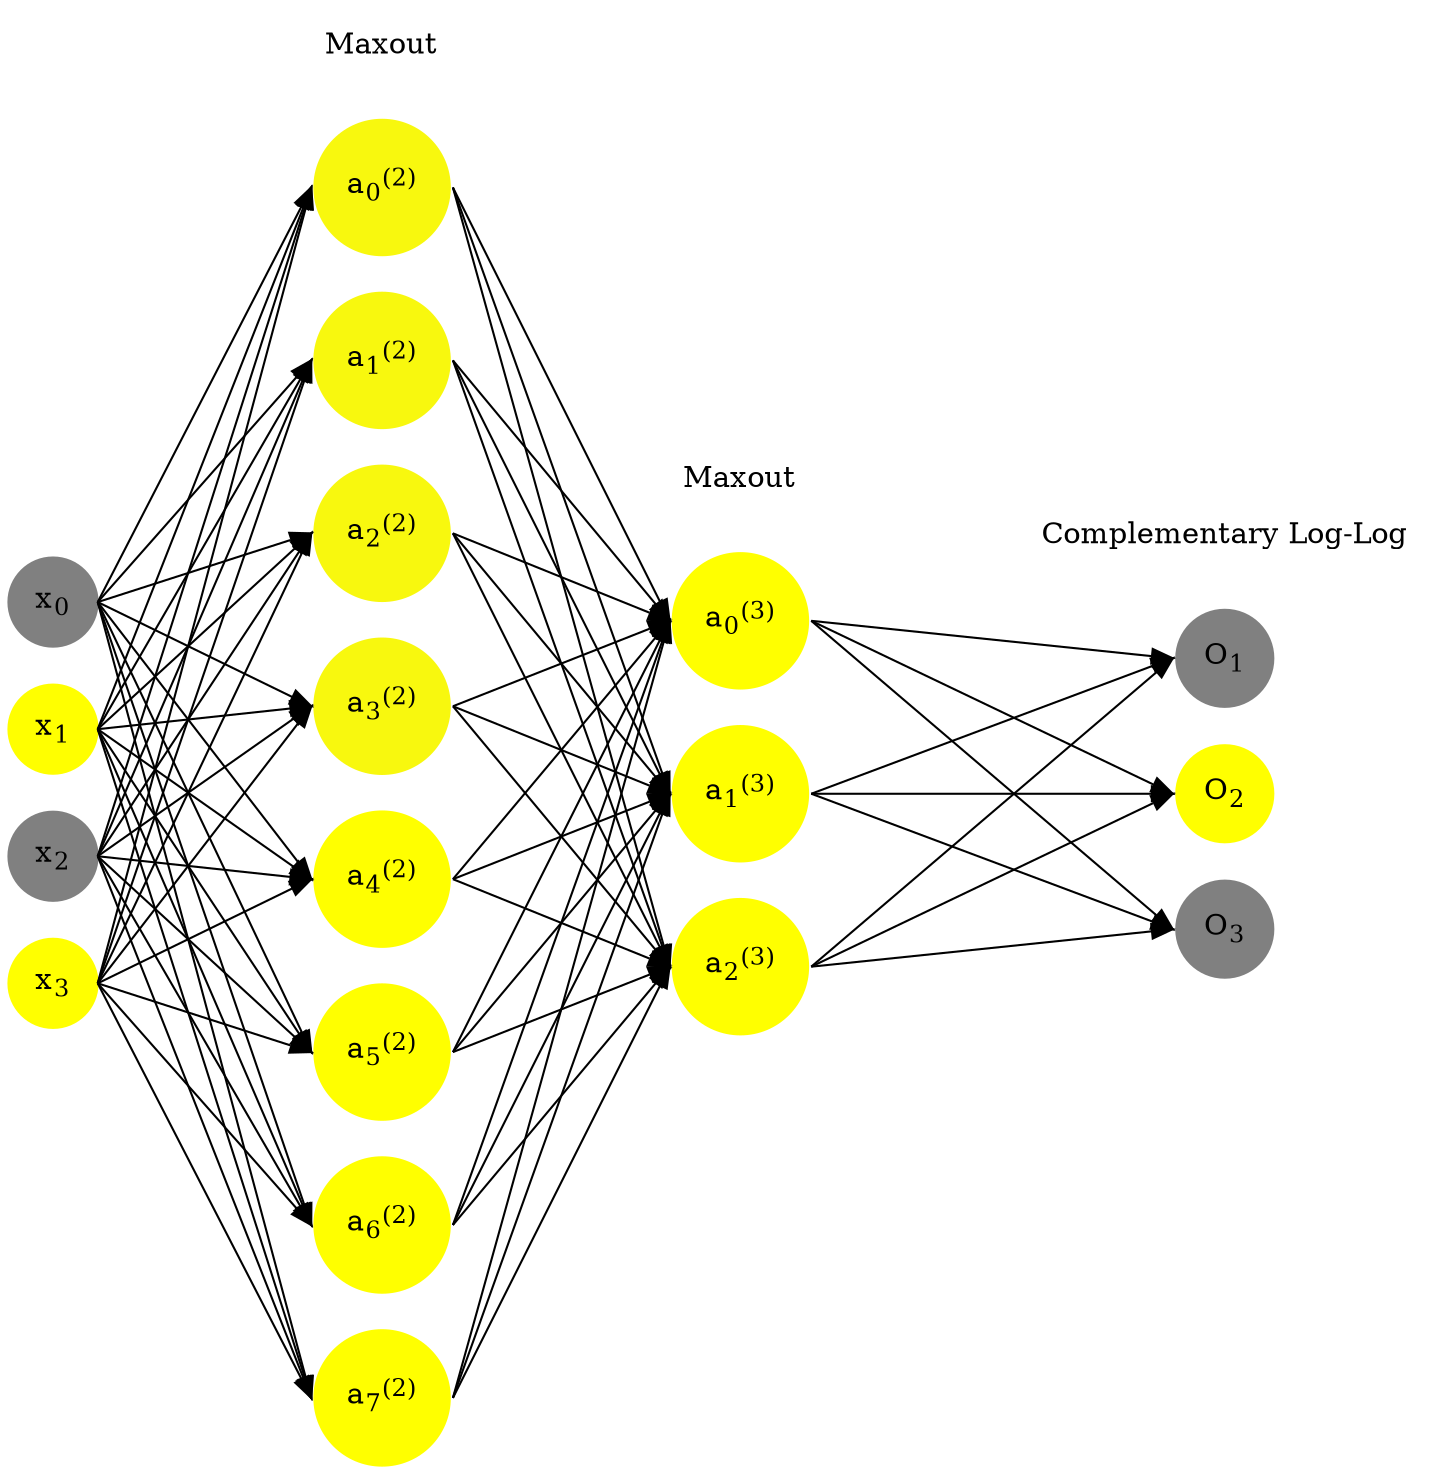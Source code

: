 digraph G {
	rankdir = LR;
	splines=false;
	edge[style=invis];
	ranksep= 1.4;
	{
	node [shape=circle, color="0.1667, 0.0, 0.5", style=filled, fillcolor="0.1667, 0.0, 0.5"];
	x0 [label=<x<sub>0</sub>>];
	}
	{
	node [shape=circle, color="0.1667, 1.0, 1.0", style=filled, fillcolor="0.1667, 1.0, 1.0"];
	x1 [label=<x<sub>1</sub>>];
	}
	{
	node [shape=circle, color="0.1667, 0.0, 0.5", style=filled, fillcolor="0.1667, 0.0, 0.5"];
	x2 [label=<x<sub>2</sub>>];
	}
	{
	node [shape=circle, color="0.1667, 1.0, 1.0", style=filled, fillcolor="0.1667, 1.0, 1.0"];
	x3 [label=<x<sub>3</sub>>];
	}
	{
	node [shape=circle, color="0.1667, 0.941022, 0.970511", style=filled, fillcolor="0.1667, 0.941022, 0.970511"];
	a02 [label=<a<sub>0</sub><sup>(2)</sup>>];
	}
	{
	node [shape=circle, color="0.1667, 0.941022, 0.970511", style=filled, fillcolor="0.1667, 0.941022, 0.970511"];
	a12 [label=<a<sub>1</sub><sup>(2)</sup>>];
	}
	{
	node [shape=circle, color="0.1667, 0.941022, 0.970511", style=filled, fillcolor="0.1667, 0.941022, 0.970511"];
	a22 [label=<a<sub>2</sub><sup>(2)</sup>>];
	}
	{
	node [shape=circle, color="0.1667, 0.941022, 0.970511", style=filled, fillcolor="0.1667, 0.941022, 0.970511"];
	a32 [label=<a<sub>3</sub><sup>(2)</sup>>];
	}
	{
	node [shape=circle, color="0.1667, 1.614599, 1.307300", style=filled, fillcolor="0.1667, 1.614599, 1.307300"];
	a42 [label=<a<sub>4</sub><sup>(2)</sup>>];
	}
	{
	node [shape=circle, color="0.1667, 1.614599, 1.307300", style=filled, fillcolor="0.1667, 1.614599, 1.307300"];
	a52 [label=<a<sub>5</sub><sup>(2)</sup>>];
	}
	{
	node [shape=circle, color="0.1667, 1.614599, 1.307300", style=filled, fillcolor="0.1667, 1.614599, 1.307300"];
	a62 [label=<a<sub>6</sub><sup>(2)</sup>>];
	}
	{
	node [shape=circle, color="0.1667, 1.614599, 1.307300", style=filled, fillcolor="0.1667, 1.614599, 1.307300"];
	a72 [label=<a<sub>7</sub><sup>(2)</sup>>];
	}
	{
	node [shape=circle, color="0.1667, 1.214869, 1.107435", style=filled, fillcolor="0.1667, 1.214869, 1.107435"];
	a03 [label=<a<sub>0</sub><sup>(3)</sup>>];
	}
	{
	node [shape=circle, color="0.1667, 1.214869, 1.107435", style=filled, fillcolor="0.1667, 1.214869, 1.107435"];
	a13 [label=<a<sub>1</sub><sup>(3)</sup>>];
	}
	{
	node [shape=circle, color="0.1667, 1.214869, 1.107435", style=filled, fillcolor="0.1667, 1.214869, 1.107435"];
	a23 [label=<a<sub>2</sub><sup>(3)</sup>>];
	}
	{
	node [shape=circle, color="0.1667, 0.0, 0.5", style=filled, fillcolor="0.1667, 0.0, 0.5"];
	O1 [label=<O<sub>1</sub>>];
	}
	{
	node [shape=circle, color="0.1667, 1.0, 1.0", style=filled, fillcolor="0.1667, 1.0, 1.0"];
	O2 [label=<O<sub>2</sub>>];
	}
	{
	node [shape=circle, color="0.1667, 0.0, 0.5", style=filled, fillcolor="0.1667, 0.0, 0.5"];
	O3 [label=<O<sub>3</sub>>];
	}
	{
	rank=same;
	x0->x1->x2->x3;
	}
	{
	rank=same;
	a02->a12->a22->a32->a42->a52->a62->a72;
	}
	{
	rank=same;
	a03->a13->a23;
	}
	{
	rank=same;
	O1->O2->O3;
	}
	l1 [shape=plaintext,label="Maxout"];
	l1->a02;
	{rank=same; l1;a02};
	l2 [shape=plaintext,label="Maxout"];
	l2->a03;
	{rank=same; l2;a03};
	l3 [shape=plaintext,label="Complementary Log-Log"];
	l3->O1;
	{rank=same; l3;O1};
edge[style=solid, tailport=e, headport=w];
	{x0;x1;x2;x3} -> {a02;a12;a22;a32;a42;a52;a62;a72};
	{a02;a12;a22;a32;a42;a52;a62;a72} -> {a03;a13;a23};
	{a03;a13;a23} -> {O1,O2,O3};
}